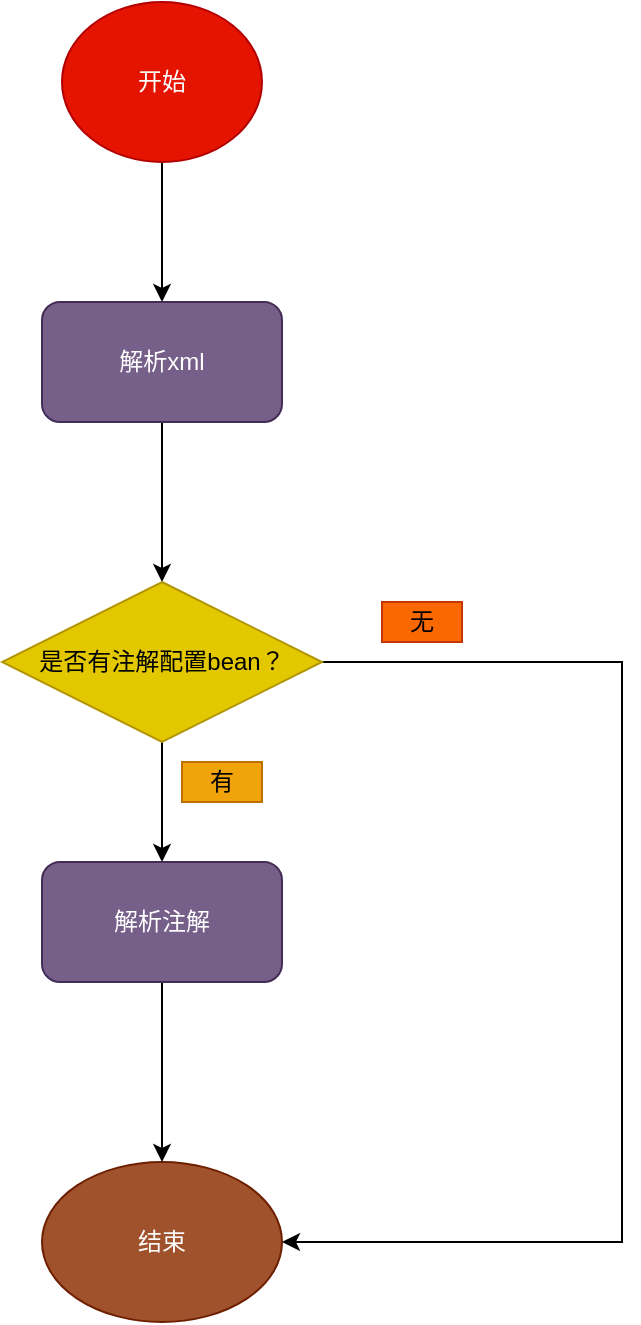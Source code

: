 <mxfile version="14.9.3" type="github" pages="3"><diagram id="NNbb0TJ1sG8eNAq-rlDN" name="第 1 页"><mxGraphModel dx="1038" dy="548" grid="1" gridSize="10" guides="1" tooltips="1" connect="1" arrows="1" fold="1" page="1" pageScale="1" pageWidth="827" pageHeight="1169" math="0" shadow="0"><root><mxCell id="0"/><mxCell id="1" parent="0"/><mxCell id="QakYya1P_KnvLJQu62PC-20" style="edgeStyle=orthogonalEdgeStyle;rounded=0;orthogonalLoop=1;jettySize=auto;html=1;entryX=0.5;entryY=0;entryDx=0;entryDy=0;" parent="1" source="QakYya1P_KnvLJQu62PC-1" target="QakYya1P_KnvLJQu62PC-7" edge="1"><mxGeometry relative="1" as="geometry"/></mxCell><mxCell id="QakYya1P_KnvLJQu62PC-1" value="开始" style="ellipse;whiteSpace=wrap;html=1;fillColor=#e51400;strokeColor=#B20000;fontColor=#ffffff;" parent="1" vertex="1"><mxGeometry x="260" y="220" width="100" height="80" as="geometry"/></mxCell><mxCell id="QakYya1P_KnvLJQu62PC-9" style="edgeStyle=orthogonalEdgeStyle;rounded=0;orthogonalLoop=1;jettySize=auto;html=1;" parent="1" source="QakYya1P_KnvLJQu62PC-7" edge="1"><mxGeometry relative="1" as="geometry"><mxPoint x="310" y="510" as="targetPoint"/></mxGeometry></mxCell><mxCell id="QakYya1P_KnvLJQu62PC-7" value="解析xml" style="rounded=1;whiteSpace=wrap;html=1;fillColor=#76608a;strokeColor=#432D57;fontColor=#ffffff;" parent="1" vertex="1"><mxGeometry x="250" y="370" width="120" height="60" as="geometry"/></mxCell><mxCell id="QakYya1P_KnvLJQu62PC-11" style="edgeStyle=orthogonalEdgeStyle;rounded=0;orthogonalLoop=1;jettySize=auto;html=1;" parent="1" source="QakYya1P_KnvLJQu62PC-10" edge="1"><mxGeometry relative="1" as="geometry"><mxPoint x="310" y="650" as="targetPoint"/></mxGeometry></mxCell><mxCell id="QakYya1P_KnvLJQu62PC-22" style="edgeStyle=orthogonalEdgeStyle;rounded=0;orthogonalLoop=1;jettySize=auto;html=1;entryX=1;entryY=0.5;entryDx=0;entryDy=0;" parent="1" source="QakYya1P_KnvLJQu62PC-10" target="QakYya1P_KnvLJQu62PC-17" edge="1"><mxGeometry relative="1" as="geometry"><mxPoint x="460" y="750" as="targetPoint"/><Array as="points"><mxPoint x="540" y="550"/><mxPoint x="540" y="840"/></Array></mxGeometry></mxCell><mxCell id="QakYya1P_KnvLJQu62PC-10" value="是否有注解配置bean？" style="rhombus;whiteSpace=wrap;html=1;fillColor=#e3c800;strokeColor=#B09500;fontColor=#000000;" parent="1" vertex="1"><mxGeometry x="230" y="510" width="160" height="80" as="geometry"/></mxCell><mxCell id="QakYya1P_KnvLJQu62PC-13" value="有" style="text;html=1;strokeColor=#BD7000;fillColor=#f0a30a;align=center;verticalAlign=middle;whiteSpace=wrap;rounded=0;fontColor=#000000;" parent="1" vertex="1"><mxGeometry x="320" y="600" width="40" height="20" as="geometry"/></mxCell><mxCell id="QakYya1P_KnvLJQu62PC-16" value="无" style="text;html=1;strokeColor=#C73500;fillColor=#fa6800;align=center;verticalAlign=middle;whiteSpace=wrap;rounded=0;fontColor=#000000;" parent="1" vertex="1"><mxGeometry x="420" y="520" width="40" height="20" as="geometry"/></mxCell><mxCell id="QakYya1P_KnvLJQu62PC-17" value="结束" style="ellipse;whiteSpace=wrap;html=1;fillColor=#a0522d;strokeColor=#6D1F00;fontColor=#ffffff;" parent="1" vertex="1"><mxGeometry x="250" y="800" width="120" height="80" as="geometry"/></mxCell><mxCell id="QakYya1P_KnvLJQu62PC-21" style="edgeStyle=orthogonalEdgeStyle;rounded=0;orthogonalLoop=1;jettySize=auto;html=1;" parent="1" source="QakYya1P_KnvLJQu62PC-18" edge="1"><mxGeometry relative="1" as="geometry"><mxPoint x="310" y="800" as="targetPoint"/></mxGeometry></mxCell><mxCell id="QakYya1P_KnvLJQu62PC-18" value="解析注解" style="rounded=1;whiteSpace=wrap;html=1;fillColor=#76608a;strokeColor=#432D57;fontColor=#ffffff;" parent="1" vertex="1"><mxGeometry x="250" y="650" width="120" height="60" as="geometry"/></mxCell></root></mxGraphModel></diagram><diagram name="第 1 页 的副本" id="JMAcgXCMZnmg2CMP3Tdv"><mxGraphModel dx="1038" dy="548" grid="1" gridSize="10" guides="1" tooltips="1" connect="1" arrows="1" fold="1" page="1" pageScale="1" pageWidth="827" pageHeight="1169" math="0" shadow="0"><root><mxCell id="Py6ZC2YuzJV6Aj9RywPO-0"/><mxCell id="Py6ZC2YuzJV6Aj9RywPO-1" parent="Py6ZC2YuzJV6Aj9RywPO-0"/><mxCell id="Py6ZC2YuzJV6Aj9RywPO-14" style="edgeStyle=orthogonalEdgeStyle;rounded=0;orthogonalLoop=1;jettySize=auto;html=1;entryX=0.5;entryY=0;entryDx=0;entryDy=0;" parent="Py6ZC2YuzJV6Aj9RywPO-1" source="Py6ZC2YuzJV6Aj9RywPO-3" target="Py6ZC2YuzJV6Aj9RywPO-13" edge="1"><mxGeometry relative="1" as="geometry"/></mxCell><mxCell id="Py6ZC2YuzJV6Aj9RywPO-3" value="开始" style="ellipse;whiteSpace=wrap;html=1;fillColor=#e51400;strokeColor=#B20000;fontColor=#ffffff;" parent="Py6ZC2YuzJV6Aj9RywPO-1" vertex="1"><mxGeometry x="260" y="480" width="100" height="80" as="geometry"/></mxCell><mxCell id="Py6ZC2YuzJV6Aj9RywPO-11" value="结束" style="ellipse;whiteSpace=wrap;html=1;fillColor=#a0522d;strokeColor=#6D1F00;fontColor=#ffffff;" parent="Py6ZC2YuzJV6Aj9RywPO-1" vertex="1"><mxGeometry x="250" y="800" width="120" height="80" as="geometry"/></mxCell><mxCell id="Py6ZC2YuzJV6Aj9RywPO-12" style="edgeStyle=orthogonalEdgeStyle;rounded=0;orthogonalLoop=1;jettySize=auto;html=1;" parent="Py6ZC2YuzJV6Aj9RywPO-1" source="Py6ZC2YuzJV6Aj9RywPO-13" edge="1"><mxGeometry relative="1" as="geometry"><mxPoint x="310" y="800" as="targetPoint"/></mxGeometry></mxCell><mxCell id="Py6ZC2YuzJV6Aj9RywPO-13" value="解析注解" style="rounded=1;whiteSpace=wrap;html=1;fillColor=#76608a;strokeColor=#432D57;fontColor=#ffffff;" parent="Py6ZC2YuzJV6Aj9RywPO-1" vertex="1"><mxGeometry x="250" y="650" width="120" height="60" as="geometry"/></mxCell></root></mxGraphModel></diagram><diagram id="knet3P7qVDMOVsc9onAm" name="第 3 页"><mxGraphModel dx="1038" dy="1717" grid="1" gridSize="10" guides="1" tooltips="1" connect="1" arrows="1" fold="1" page="1" pageScale="1" pageWidth="827" pageHeight="1169" math="0" shadow="0"><root><mxCell id="y7TJHp1EGJXdAVNl8Sb--0"/><mxCell id="y7TJHp1EGJXdAVNl8Sb--1" parent="y7TJHp1EGJXdAVNl8Sb--0"/><mxCell id="y7TJHp1EGJXdAVNl8Sb--3" value="" style="shape=curlyBracket;whiteSpace=wrap;html=1;rounded=1;" parent="y7TJHp1EGJXdAVNl8Sb--1" vertex="1"><mxGeometry x="190" width="40" height="710" as="geometry"/></mxCell><mxCell id="y7TJHp1EGJXdAVNl8Sb--4" value="&lt;font style=&quot;font-size: 36px&quot;&gt;class&lt;/font&gt;" style="shape=ext;double=1;rounded=1;whiteSpace=wrap;html=1;fillColor=#76608a;strokeColor=#432D57;fontColor=#ffffff;" parent="y7TJHp1EGJXdAVNl8Sb--1" vertex="1"><mxGeometry x="230" y="-30" width="120" height="70" as="geometry"/></mxCell><mxCell id="y7TJHp1EGJXdAVNl8Sb--5" value="&lt;font style=&quot;font-size: 36px&quot;&gt;Field&lt;/font&gt;" style="shape=ext;double=1;rounded=1;whiteSpace=wrap;html=1;fillColor=#76608a;strokeColor=#432D57;fontColor=#ffffff;" parent="y7TJHp1EGJXdAVNl8Sb--1" vertex="1"><mxGeometry x="230" y="310" width="130" height="70" as="geometry"/></mxCell><mxCell id="y7TJHp1EGJXdAVNl8Sb--22" style="edgeStyle=orthogonalEdgeStyle;rounded=0;orthogonalLoop=1;jettySize=auto;html=1;" parent="y7TJHp1EGJXdAVNl8Sb--1" source="y7TJHp1EGJXdAVNl8Sb--6" edge="1"><mxGeometry relative="1" as="geometry"><mxPoint x="460" y="575" as="targetPoint"/></mxGeometry></mxCell><mxCell id="y7TJHp1EGJXdAVNl8Sb--6" value="&lt;font style=&quot;font-size: 32px&quot;&gt;method&lt;/font&gt;" style="shape=ext;double=1;rounded=1;whiteSpace=wrap;html=1;fillColor=#76608a;strokeColor=#432D57;fontColor=#ffffff;fontSize=26;" parent="y7TJHp1EGJXdAVNl8Sb--1" vertex="1"><mxGeometry x="230" y="540" width="120" height="70" as="geometry"/></mxCell><mxCell id="y7TJHp1EGJXdAVNl8Sb--7" value="" style="shape=curlyBracket;whiteSpace=wrap;html=1;rounded=1;" parent="y7TJHp1EGJXdAVNl8Sb--1" vertex="1"><mxGeometry x="370" y="-110" width="100" height="240" as="geometry"/></mxCell><mxCell id="y7TJHp1EGJXdAVNl8Sb--8" value="&lt;font style=&quot;font-size: 18px&quot;&gt;@Component&lt;/font&gt;" style="shape=ext;double=1;rounded=1;whiteSpace=wrap;html=1;fillColor=#a0522d;strokeColor=#6D1F00;fontColor=#ffffff;" parent="y7TJHp1EGJXdAVNl8Sb--1" vertex="1"><mxGeometry x="478" y="-60" width="120" height="50" as="geometry"/></mxCell><mxCell id="y7TJHp1EGJXdAVNl8Sb--9" value="&lt;span style=&quot;font-size: 18px&quot;&gt;@Service&lt;/span&gt;" style="shape=ext;double=1;rounded=1;whiteSpace=wrap;html=1;fillColor=#a0522d;strokeColor=#6D1F00;fontColor=#ffffff;align=center;" parent="y7TJHp1EGJXdAVNl8Sb--1" vertex="1"><mxGeometry x="479.25" y="12.5" width="120" height="50" as="geometry"/></mxCell><mxCell id="y7TJHp1EGJXdAVNl8Sb--10" value="&lt;span style=&quot;font-size: 18px&quot;&gt;@controller&lt;/span&gt;" style="shape=ext;double=1;rounded=1;whiteSpace=wrap;html=1;fillColor=#a0522d;strokeColor=#6D1F00;fontColor=#ffffff;align=center;" parent="y7TJHp1EGJXdAVNl8Sb--1" vertex="1"><mxGeometry x="477" y="90" width="120" height="50" as="geometry"/></mxCell><mxCell id="y7TJHp1EGJXdAVNl8Sb--11" value="✔" style="text;strokeColor=none;fillColor=none;html=1;fontSize=24;fontStyle=1;verticalAlign=middle;align=center;" parent="y7TJHp1EGJXdAVNl8Sb--1" vertex="1"><mxGeometry x="613" y="-52.5" width="40" height="35" as="geometry"/></mxCell><mxCell id="y7TJHp1EGJXdAVNl8Sb--12" value="&lt;font style=&quot;font-size: 36px&quot; color=&quot;#ff763b&quot;&gt;×&lt;/font&gt;" style="text;strokeColor=none;fillColor=none;html=1;fontSize=24;fontStyle=1;verticalAlign=middle;align=center;" parent="y7TJHp1EGJXdAVNl8Sb--1" vertex="1"><mxGeometry x="613" y="20" width="40" height="35" as="geometry"/></mxCell><mxCell id="y7TJHp1EGJXdAVNl8Sb--13" value="&lt;font style=&quot;font-size: 36px&quot; color=&quot;#ff773d&quot;&gt;×&lt;/font&gt;" style="text;strokeColor=none;fillColor=none;html=1;fontSize=24;fontStyle=1;verticalAlign=middle;align=center;" parent="y7TJHp1EGJXdAVNl8Sb--1" vertex="1"><mxGeometry x="613" y="90" width="40" height="35" as="geometry"/></mxCell><mxCell id="y7TJHp1EGJXdAVNl8Sb--14" value="" style="shape=curlyBracket;whiteSpace=wrap;html=1;rounded=1;" parent="y7TJHp1EGJXdAVNl8Sb--1" vertex="1"><mxGeometry x="365" y="262.5" width="97" height="165" as="geometry"/></mxCell><mxCell id="y7TJHp1EGJXdAVNl8Sb--15" value="&lt;font style=&quot;font-size: 18px&quot;&gt;@Autowired&lt;/font&gt;" style="shape=ext;double=1;rounded=1;whiteSpace=wrap;html=1;fillColor=#e3c800;strokeColor=#B09500;fontColor=#000000;align=left;" parent="y7TJHp1EGJXdAVNl8Sb--1" vertex="1"><mxGeometry x="470" y="252.5" width="120" height="40" as="geometry"/></mxCell><mxCell id="y7TJHp1EGJXdAVNl8Sb--16" value="&lt;font style=&quot;font-size: 18px&quot;&gt;@Value&lt;/font&gt;" style="shape=ext;double=1;rounded=1;whiteSpace=wrap;html=1;fillColor=#e3c800;strokeColor=#B09500;fontColor=#000000;" parent="y7TJHp1EGJXdAVNl8Sb--1" vertex="1"><mxGeometry x="470" y="400" width="120" height="40" as="geometry"/></mxCell><mxCell id="y7TJHp1EGJXdAVNl8Sb--17" value="✔" style="text;strokeColor=none;fillColor=none;html=1;fontSize=24;fontStyle=1;verticalAlign=middle;align=center;" parent="y7TJHp1EGJXdAVNl8Sb--1" vertex="1"><mxGeometry x="603" y="252.5" width="50" height="50" as="geometry"/></mxCell><mxCell id="y7TJHp1EGJXdAVNl8Sb--18" value="✔" style="text;strokeColor=none;fillColor=none;html=1;fontSize=24;fontStyle=1;verticalAlign=middle;align=center;" parent="y7TJHp1EGJXdAVNl8Sb--1" vertex="1"><mxGeometry x="613" y="400" width="50" height="50" as="geometry"/></mxCell><mxCell id="y7TJHp1EGJXdAVNl8Sb--20" value="&lt;font style=&quot;font-size: 24px&quot;&gt;@Bean&lt;/font&gt;" style="shape=ext;double=1;rounded=1;whiteSpace=wrap;html=1;fillColor=#cdeb8b;strokeColor=#36393d;" parent="y7TJHp1EGJXdAVNl8Sb--1" vertex="1"><mxGeometry x="470" y="540" width="130" height="70" as="geometry"/></mxCell><mxCell id="y7TJHp1EGJXdAVNl8Sb--21" value="✔" style="text;strokeColor=none;fillColor=none;html=1;fontSize=24;fontStyle=1;verticalAlign=middle;align=center;" parent="y7TJHp1EGJXdAVNl8Sb--1" vertex="1"><mxGeometry x="640" y="550" width="50" height="50" as="geometry"/></mxCell><mxCell id="y7TJHp1EGJXdAVNl8Sb--25" style="edgeStyle=orthogonalEdgeStyle;rounded=0;orthogonalLoop=1;jettySize=auto;html=1;" parent="y7TJHp1EGJXdAVNl8Sb--1" source="y7TJHp1EGJXdAVNl8Sb--23" edge="1"><mxGeometry relative="1" as="geometry"><mxPoint x="460" y="705" as="targetPoint"/></mxGeometry></mxCell><mxCell id="y7TJHp1EGJXdAVNl8Sb--23" value="&lt;font style=&quot;font-size: 32px&quot;&gt;Param&lt;/font&gt;" style="shape=ext;double=1;rounded=1;whiteSpace=wrap;html=1;fillColor=#76608a;strokeColor=#432D57;fontColor=#ffffff;fontSize=26;" parent="y7TJHp1EGJXdAVNl8Sb--1" vertex="1"><mxGeometry x="230" y="670" width="120" height="70" as="geometry"/></mxCell><mxCell id="y7TJHp1EGJXdAVNl8Sb--24" value="&lt;font style=&quot;font-size: 24px&quot;&gt;@Param&lt;/font&gt;" style="shape=ext;double=1;rounded=1;whiteSpace=wrap;html=1;fillColor=#ffcccc;strokeColor=#36393d;" parent="y7TJHp1EGJXdAVNl8Sb--1" vertex="1"><mxGeometry x="470" y="670" width="136" height="70" as="geometry"/></mxCell><mxCell id="y7TJHp1EGJXdAVNl8Sb--26" value="✔" style="text;strokeColor=none;fillColor=none;html=1;fontSize=24;fontStyle=1;verticalAlign=middle;align=center;" parent="y7TJHp1EGJXdAVNl8Sb--1" vertex="1"><mxGeometry x="640" y="680" width="50" height="50" as="geometry"/></mxCell><mxCell id="oAnCYiy8CZ0ARI_HMx4V-0" value="&lt;span style=&quot;font-size: 18px&quot;&gt;@ComponenrScan&lt;/span&gt;" style="shape=ext;double=1;rounded=1;whiteSpace=wrap;html=1;fillColor=#a0522d;strokeColor=#6D1F00;fontColor=#ffffff;" parent="y7TJHp1EGJXdAVNl8Sb--1" vertex="1"><mxGeometry x="474.75" y="-140" width="155.25" height="50" as="geometry"/></mxCell><mxCell id="oAnCYiy8CZ0ARI_HMx4V-1" value="&lt;span style=&quot;color: rgb(255 , 118 , 59) ; font-size: 36px&quot;&gt;×&lt;/span&gt;" style="text;strokeColor=none;fillColor=none;html=1;fontSize=24;fontStyle=1;verticalAlign=middle;align=center;" parent="y7TJHp1EGJXdAVNl8Sb--1" vertex="1"><mxGeometry x="663" y="-150" width="50" height="50" as="geometry"/></mxCell><mxCell id="uBfzj4kyC9o3N6LdZ0FJ-0" value="&lt;span style=&quot;color: rgb(255 , 255 , 255) ; font-size: 18px&quot;&gt;@&lt;/span&gt;&lt;span style=&quot;color: rgb(255 , 255 , 255) ; font-size: 18px&quot;&gt;Configuration&lt;/span&gt;" style="ellipse;whiteSpace=wrap;html=1;aspect=fixed;fillColor=#60a917;strokeColor=#2D7600;fontColor=#ffffff;" parent="y7TJHp1EGJXdAVNl8Sb--1" vertex="1"><mxGeometry x="30" y="280" width="150" height="150" as="geometry"/></mxCell></root></mxGraphModel></diagram></mxfile>